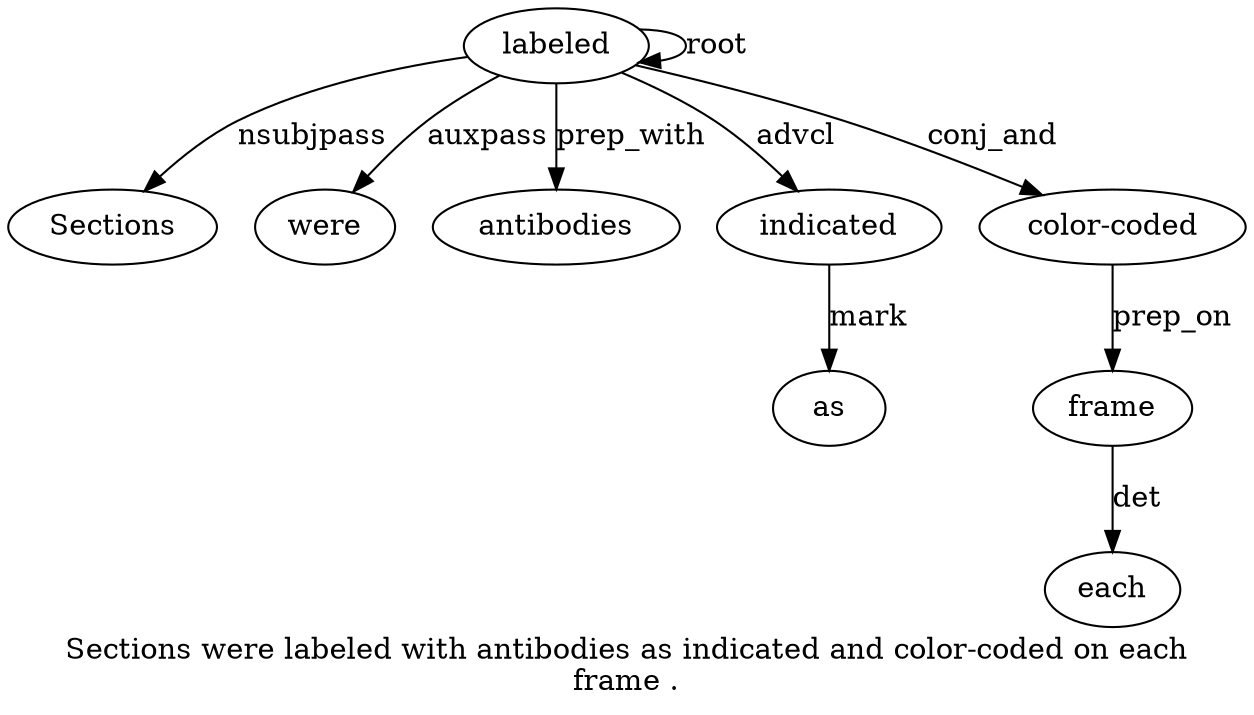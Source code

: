 digraph "Sections were labeled with antibodies as indicated and color-coded on each frame ." {
label="Sections were labeled with antibodies as indicated and color-coded on each
frame .";
labeled3 [style=filled, fillcolor=white, label=labeled];
Sections1 [style=filled, fillcolor=white, label=Sections];
labeled3 -> Sections1  [label=nsubjpass];
were2 [style=filled, fillcolor=white, label=were];
labeled3 -> were2  [label=auxpass];
labeled3 -> labeled3  [label=root];
antibodies5 [style=filled, fillcolor=white, label=antibodies];
labeled3 -> antibodies5  [label=prep_with];
indicated7 [style=filled, fillcolor=white, label=indicated];
as6 [style=filled, fillcolor=white, label=as];
indicated7 -> as6  [label=mark];
labeled3 -> indicated7  [label=advcl];
"color-coded9" [style=filled, fillcolor=white, label="color-coded"];
labeled3 -> "color-coded9"  [label=conj_and];
frame12 [style=filled, fillcolor=white, label=frame];
each11 [style=filled, fillcolor=white, label=each];
frame12 -> each11  [label=det];
"color-coded9" -> frame12  [label=prep_on];
}
